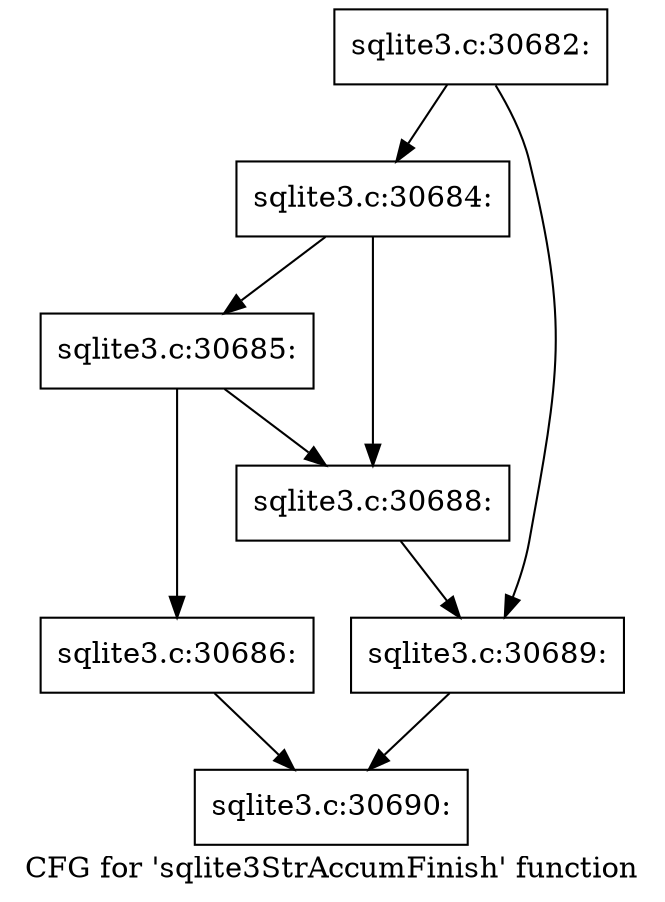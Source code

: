 digraph "CFG for 'sqlite3StrAccumFinish' function" {
	label="CFG for 'sqlite3StrAccumFinish' function";

	Node0x55c0f6ffa8b0 [shape=record,label="{sqlite3.c:30682:}"];
	Node0x55c0f6ffa8b0 -> Node0x55c0f6ffac60;
	Node0x55c0f6ffa8b0 -> Node0x55c0f6ffacb0;
	Node0x55c0f6ffac60 [shape=record,label="{sqlite3.c:30684:}"];
	Node0x55c0f6ffac60 -> Node0x55c0f6ffd5e0;
	Node0x55c0f6ffac60 -> Node0x55c0f6ffd590;
	Node0x55c0f6ffd5e0 [shape=record,label="{sqlite3.c:30685:}"];
	Node0x55c0f6ffd5e0 -> Node0x55c0f6ffd590;
	Node0x55c0f6ffd5e0 -> Node0x55c0f6ffd540;
	Node0x55c0f6ffd540 [shape=record,label="{sqlite3.c:30686:}"];
	Node0x55c0f6ffd540 -> Node0x55c0f6ffab30;
	Node0x55c0f6ffd590 [shape=record,label="{sqlite3.c:30688:}"];
	Node0x55c0f6ffd590 -> Node0x55c0f6ffacb0;
	Node0x55c0f6ffacb0 [shape=record,label="{sqlite3.c:30689:}"];
	Node0x55c0f6ffacb0 -> Node0x55c0f6ffab30;
	Node0x55c0f6ffab30 [shape=record,label="{sqlite3.c:30690:}"];
}
